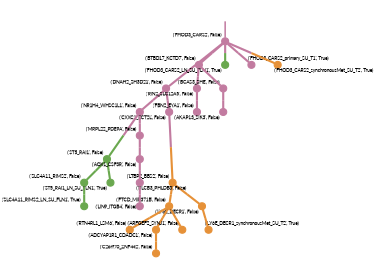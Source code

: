 strict digraph  {
graph[splines=false]; nodesep=0.7; rankdir=TB; ranksep=0.6; forcelabels=true; dpi=600; size=2.5;
0 [color="#c27ba0ff", fillcolor="#c27ba0ff", fixedsize=true, fontname=Lato, fontsize="12pt", height="0.25", label="", penwidth=3, shape=circle, style=filled, xlabel="('FHOD3_CARS2', False)"];
2 [color="#c27ba0ff", fillcolor="#c27ba0ff", fixedsize=true, fontname=Lato, fontsize="12pt", height="0.25", label="", penwidth=3, shape=circle, style=filled, xlabel="('DNAH2_SH3D21', False)"];
20 [color="#c27ba0ff", fillcolor="#c27ba0ff", fixedsize=true, fontname=Lato, fontsize="12pt", height="0.25", label="", penwidth=3, shape=circle, style=filled, xlabel="('BTBD17_KCTD7', False)"];
22 [color="#6aa84fff", fillcolor="#6aa84fff", fixedsize=true, fontname=Lato, fontsize="12pt", height="0.25", label="", penwidth=3, shape=circle, style=filled, xlabel="('FHOD3_CARS2_LN_SU_FLN1', True)"];
25 [color="#c27ba0ff", fillcolor="#c27ba0ff", fixedsize=true, fontname=Lato, fontsize="12pt", height="0.25", label="", penwidth=3, shape=circle, style=filled, xlabel="('FHOD3_CARS2_primary_SU_T1', True)"];
26 [color="#e69138ff", fillcolor="#e69138ff", fixedsize=true, fontname=Lato, fontsize="12pt", height="0.25", label="", penwidth=3, shape=circle, style=filled, xlabel="('FHOD3_CARS2_synchronousMet_SU_T2', True)"];
1 [color="#e69138ff", fillcolor="#e69138ff", fixedsize=true, fontname=Lato, fontsize="12pt", height="0.25", label="", penwidth=3, shape=circle, style=filled, xlabel="('LTBP2_BBS2', False)"];
14 [color="#e69138ff", fillcolor="#e69138ff", fixedsize=true, fontname=Lato, fontsize="12pt", height="0.25", label="", penwidth=3, shape=circle, style=filled, xlabel="('FTCD_MIR371B', False)"];
16 [color="#e69138ff", fillcolor="#e69138ff", fixedsize=true, fontname=Lato, fontsize="12pt", height="0.25", label="", penwidth=3, shape=circle, style=filled, xlabel="('LY6E_DECR1', False)"];
6 [color="#c27ba0ff", fillcolor="#c27ba0ff", fixedsize=true, fontname=Lato, fontsize="12pt", height="0.25", label="", penwidth=3, shape=circle, style=filled, xlabel="('NR1H4_WHSC1L1', False)"];
9 [color="#c27ba0ff", fillcolor="#c27ba0ff", fixedsize=true, fontname=Lato, fontsize="12pt", height="0.25", label="", penwidth=3, shape=circle, style=filled, xlabel="('CXXC1_ECT2L', False)"];
3 [color="#6aa84fff", fillcolor="#6aa84fff", fixedsize=true, fontname=Lato, fontsize="12pt", height="0.25", label="", penwidth=3, shape=circle, style=filled, xlabel="('ST5_RAI1', False)"];
5 [color="#6aa84fff", fillcolor="#6aa84fff", fixedsize=true, fontname=Lato, fontsize="12pt", height="0.25", label="", penwidth=3, shape=circle, style=filled, xlabel="('SLC4A11_RIMS2', False)"];
23 [color="#6aa84fff", fillcolor="#6aa84fff", fixedsize=true, fontname=Lato, fontsize="12pt", height="0.25", label="", penwidth=3, shape=circle, style=filled, xlabel="('ST5_RAI1_LN_SU_FLN1', True)"];
4 [color="#c27ba0ff", fillcolor="#c27ba0ff", fixedsize=true, fontname=Lato, fontsize="12pt", height="0.25", label="", penwidth=3, shape=circle, style=filled, xlabel="('MRPL22_PDE9A', False)"];
17 [color="#c27ba0ff", fillcolor="#c27ba0ff", fixedsize=true, fontname=Lato, fontsize="12pt", height="0.25", label="", penwidth=3, shape=circle, style=filled, xlabel="('AOX1_CSF3R', False)"];
24 [color="#6aa84fff", fillcolor="#6aa84fff", fixedsize=true, fontname=Lato, fontsize="12pt", height="0.25", label="", penwidth=3, shape=circle, style=filled, xlabel="('SLC4A11_RIMS2_LN_SU_FLN1', True)"];
11 [color="#c27ba0ff", fillcolor="#c27ba0ff", fixedsize=true, fontname=Lato, fontsize="12pt", height="0.25", label="", penwidth=3, shape=circle, style=filled, xlabel="('PLCB3_PHLDB3', False)"];
10 [color="#c27ba0ff", fillcolor="#c27ba0ff", fixedsize=true, fontname=Lato, fontsize="12pt", height="0.25", label="", penwidth=3, shape=circle, style=filled, xlabel="('LIN9_ITGB4', False)"];
8 [color="#e69138ff", fillcolor="#e69138ff", fixedsize=true, fontname=Lato, fontsize="12pt", height="0.25", label="", penwidth=3, shape=circle, style=filled, xlabel="('RTN4RL1_LSM6', False)"];
19 [color="#e69138ff", fillcolor="#e69138ff", fixedsize=true, fontname=Lato, fontsize="12pt", height="0.25", label="", penwidth=3, shape=circle, style=filled, xlabel="('ADCYAP1R1_CDADC1', False)"];
21 [color="#e69138ff", fillcolor="#e69138ff", fixedsize=true, fontname=Lato, fontsize="12pt", height="0.25", label="", penwidth=3, shape=circle, style=filled, xlabel="('ARFGEF2_SYNJ1', False)"];
15 [color="#c27ba0ff", fillcolor="#c27ba0ff", fixedsize=true, fontname=Lato, fontsize="12pt", height="0.25", label="", penwidth=3, shape=circle, style=filled, xlabel="('RIN2_SLC12A5', False)"];
7 [color="#c27ba0ff", fillcolor="#c27ba0ff", fixedsize=true, fontname=Lato, fontsize="12pt", height="0.25", label="", penwidth=3, shape=circle, style=filled, xlabel="('FBN2_EYA1', False)"];
27 [color="#e69138ff", fillcolor="#e69138ff", fixedsize=true, fontname=Lato, fontsize="12pt", height="0.25", label="", penwidth=3, shape=circle, style=filled, xlabel="('LY6E_DECR1_synchronousMet_SU_T2', True)"];
18 [color="#c27ba0ff", fillcolor="#c27ba0ff", fixedsize=true, fontname=Lato, fontsize="12pt", height="0.25", label="", penwidth=3, shape=circle, style=filled, xlabel="('BCAS3_SHE', False)"];
12 [color="#c27ba0ff", fillcolor="#c27ba0ff", fixedsize=true, fontname=Lato, fontsize="12pt", height="0.25", label="", penwidth=3, shape=circle, style=filled, xlabel="('AKAP13_SIK3', False)"];
13 [color="#e69138ff", fillcolor="#e69138ff", fixedsize=true, fontname=Lato, fontsize="12pt", height="0.25", label="", penwidth=3, shape=circle, style=filled, xlabel="('C2orf70_ZNF442', False)"];
normal [label="", penwidth=3, style=invis, xlabel="('FHOD3_CARS2', False)"];
0 -> 2  [arrowsize=0, color="#c27ba0ff;0.5:#c27ba0ff", minlen="2.1634979248046875", penwidth="5.5", style=solid];
0 -> 20  [arrowsize=0, color="#c27ba0ff;0.5:#c27ba0ff", minlen="1.0608365535736084", penwidth="5.5", style=solid];
0 -> 22  [arrowsize=0, color="#c27ba0ff;0.5:#6aa84fff", minlen="1.0266159772872925", penwidth="5.5", style=solid];
0 -> 25  [arrowsize=0, color="#c27ba0ff;0.5:#c27ba0ff", minlen="1.0266159772872925", penwidth="5.5", style=solid];
0 -> 26  [arrowsize=0, color="#c27ba0ff;0.5:#e69138ff", minlen="1.0266159772872925", penwidth="5.5", style=solid];
2 -> 6  [arrowsize=0, color="#c27ba0ff;0.5:#c27ba0ff", minlen="1.53231942653656", penwidth="5.5", style=solid];
2 -> 9  [arrowsize=0, color="#c27ba0ff;0.5:#c27ba0ff", minlen="1.2661597728729248", penwidth="5.5", style=solid];
20 -> 15  [arrowsize=0, color="#c27ba0ff;0.5:#c27ba0ff", minlen="1.10646390914917", penwidth="5.5", style=solid];
20 -> 18  [arrowsize=0, color="#c27ba0ff;0.5:#c27ba0ff", minlen="1.0836502313613892", penwidth="5.5", style=solid];
1 -> 14  [arrowsize=0, color="#e69138ff;0.5:#e69138ff", minlen="1.1140683889389038", penwidth="5.5", style=solid];
1 -> 16  [arrowsize=0, color="#e69138ff;0.5:#e69138ff", minlen="1.0988593101501465", penwidth="5.5", style=solid];
14 -> 8  [arrowsize=0, color="#e69138ff;0.5:#e69138ff", minlen="1.3498098850250244", penwidth="5.5", style=solid];
14 -> 19  [arrowsize=0, color="#e69138ff;0.5:#e69138ff", minlen="1.0684410333633423", penwidth="5.5", style=solid];
14 -> 21  [arrowsize=0, color="#e69138ff;0.5:#e69138ff", minlen="1.053231954574585", penwidth="5.5", style=solid];
16 -> 27  [arrowsize=0, color="#e69138ff;0.5:#e69138ff", minlen="1.0266159772872925", penwidth="5.5", style=solid];
6 -> 3  [arrowsize=0, color="#c27ba0ff;0.5:#6aa84fff", minlen="2.0570342540740967", penwidth="5.5", style=solid];
6 -> 4  [arrowsize=0, color="#c27ba0ff;0.5:#c27ba0ff", minlen="1.593155860900879", penwidth="5.5", style=solid];
9 -> 1  [arrowsize=0, color="#c27ba0ff;0.5:#e69138ff", minlen="3.0", penwidth="5.5", style=solid];
3 -> 5  [arrowsize=0, color="#6aa84fff;0.5:#6aa84fff", minlen="1.5475285053253174", penwidth="5.5", style=solid];
3 -> 23  [arrowsize=0, color="#6aa84fff;0.5:#6aa84fff", minlen="1.0266159772872925", penwidth="5.5", style=solid];
5 -> 24  [arrowsize=0, color="#6aa84fff;0.5:#6aa84fff", minlen="1.0266159772872925", penwidth="5.5", style=solid];
4 -> 17  [arrowsize=0, color="#c27ba0ff;0.5:#c27ba0ff", minlen="1.091254711151123", penwidth="5.5", style=solid];
17 -> 11  [arrowsize=0, color="#c27ba0ff;0.5:#c27ba0ff", minlen="1.1825095415115356", penwidth="5.5", style=solid];
11 -> 10  [arrowsize=0, color="#c27ba0ff;0.5:#c27ba0ff", minlen="1.2281368970870972", penwidth="5.5", style=solid];
19 -> 13  [arrowsize=0, color="#e69138ff;0.5:#e69138ff", minlen="1.1216729879379272", penwidth="5.5", style=solid];
15 -> 7  [arrowsize=0, color="#c27ba0ff;0.5:#c27ba0ff", minlen="1.4334601163864136", penwidth="5.5", style=solid];
18 -> 12  [arrowsize=0, color="#c27ba0ff;0.5:#c27ba0ff", minlen="1.1673003435134888", penwidth="5.5", style=solid];
normal -> 0  [arrowsize=0, color="#c27ba0ff", label="", penwidth=4, style=solid];
}
